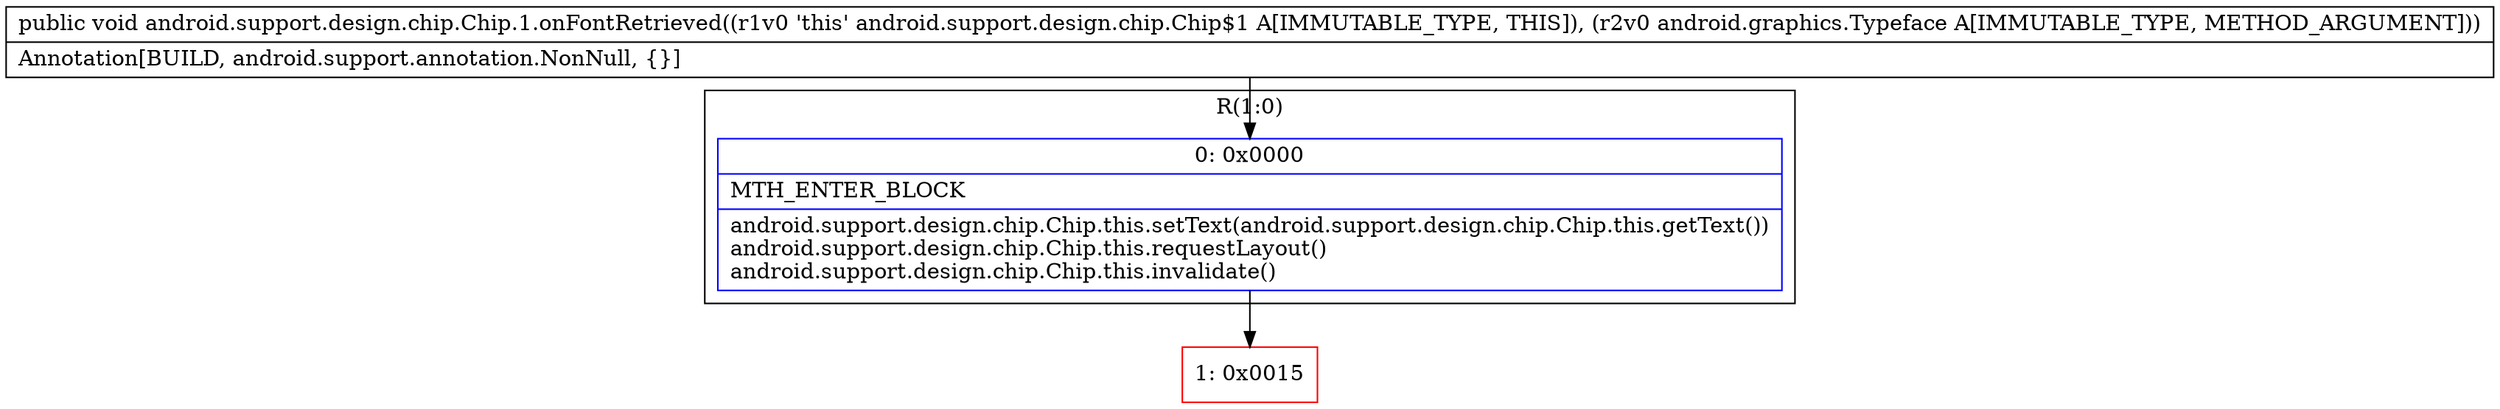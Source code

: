 digraph "CFG forandroid.support.design.chip.Chip.1.onFontRetrieved(Landroid\/graphics\/Typeface;)V" {
subgraph cluster_Region_1404241977 {
label = "R(1:0)";
node [shape=record,color=blue];
Node_0 [shape=record,label="{0\:\ 0x0000|MTH_ENTER_BLOCK\l|android.support.design.chip.Chip.this.setText(android.support.design.chip.Chip.this.getText())\landroid.support.design.chip.Chip.this.requestLayout()\landroid.support.design.chip.Chip.this.invalidate()\l}"];
}
Node_1 [shape=record,color=red,label="{1\:\ 0x0015}"];
MethodNode[shape=record,label="{public void android.support.design.chip.Chip.1.onFontRetrieved((r1v0 'this' android.support.design.chip.Chip$1 A[IMMUTABLE_TYPE, THIS]), (r2v0 android.graphics.Typeface A[IMMUTABLE_TYPE, METHOD_ARGUMENT]))  | Annotation[BUILD, android.support.annotation.NonNull, \{\}]\l}"];
MethodNode -> Node_0;
Node_0 -> Node_1;
}

